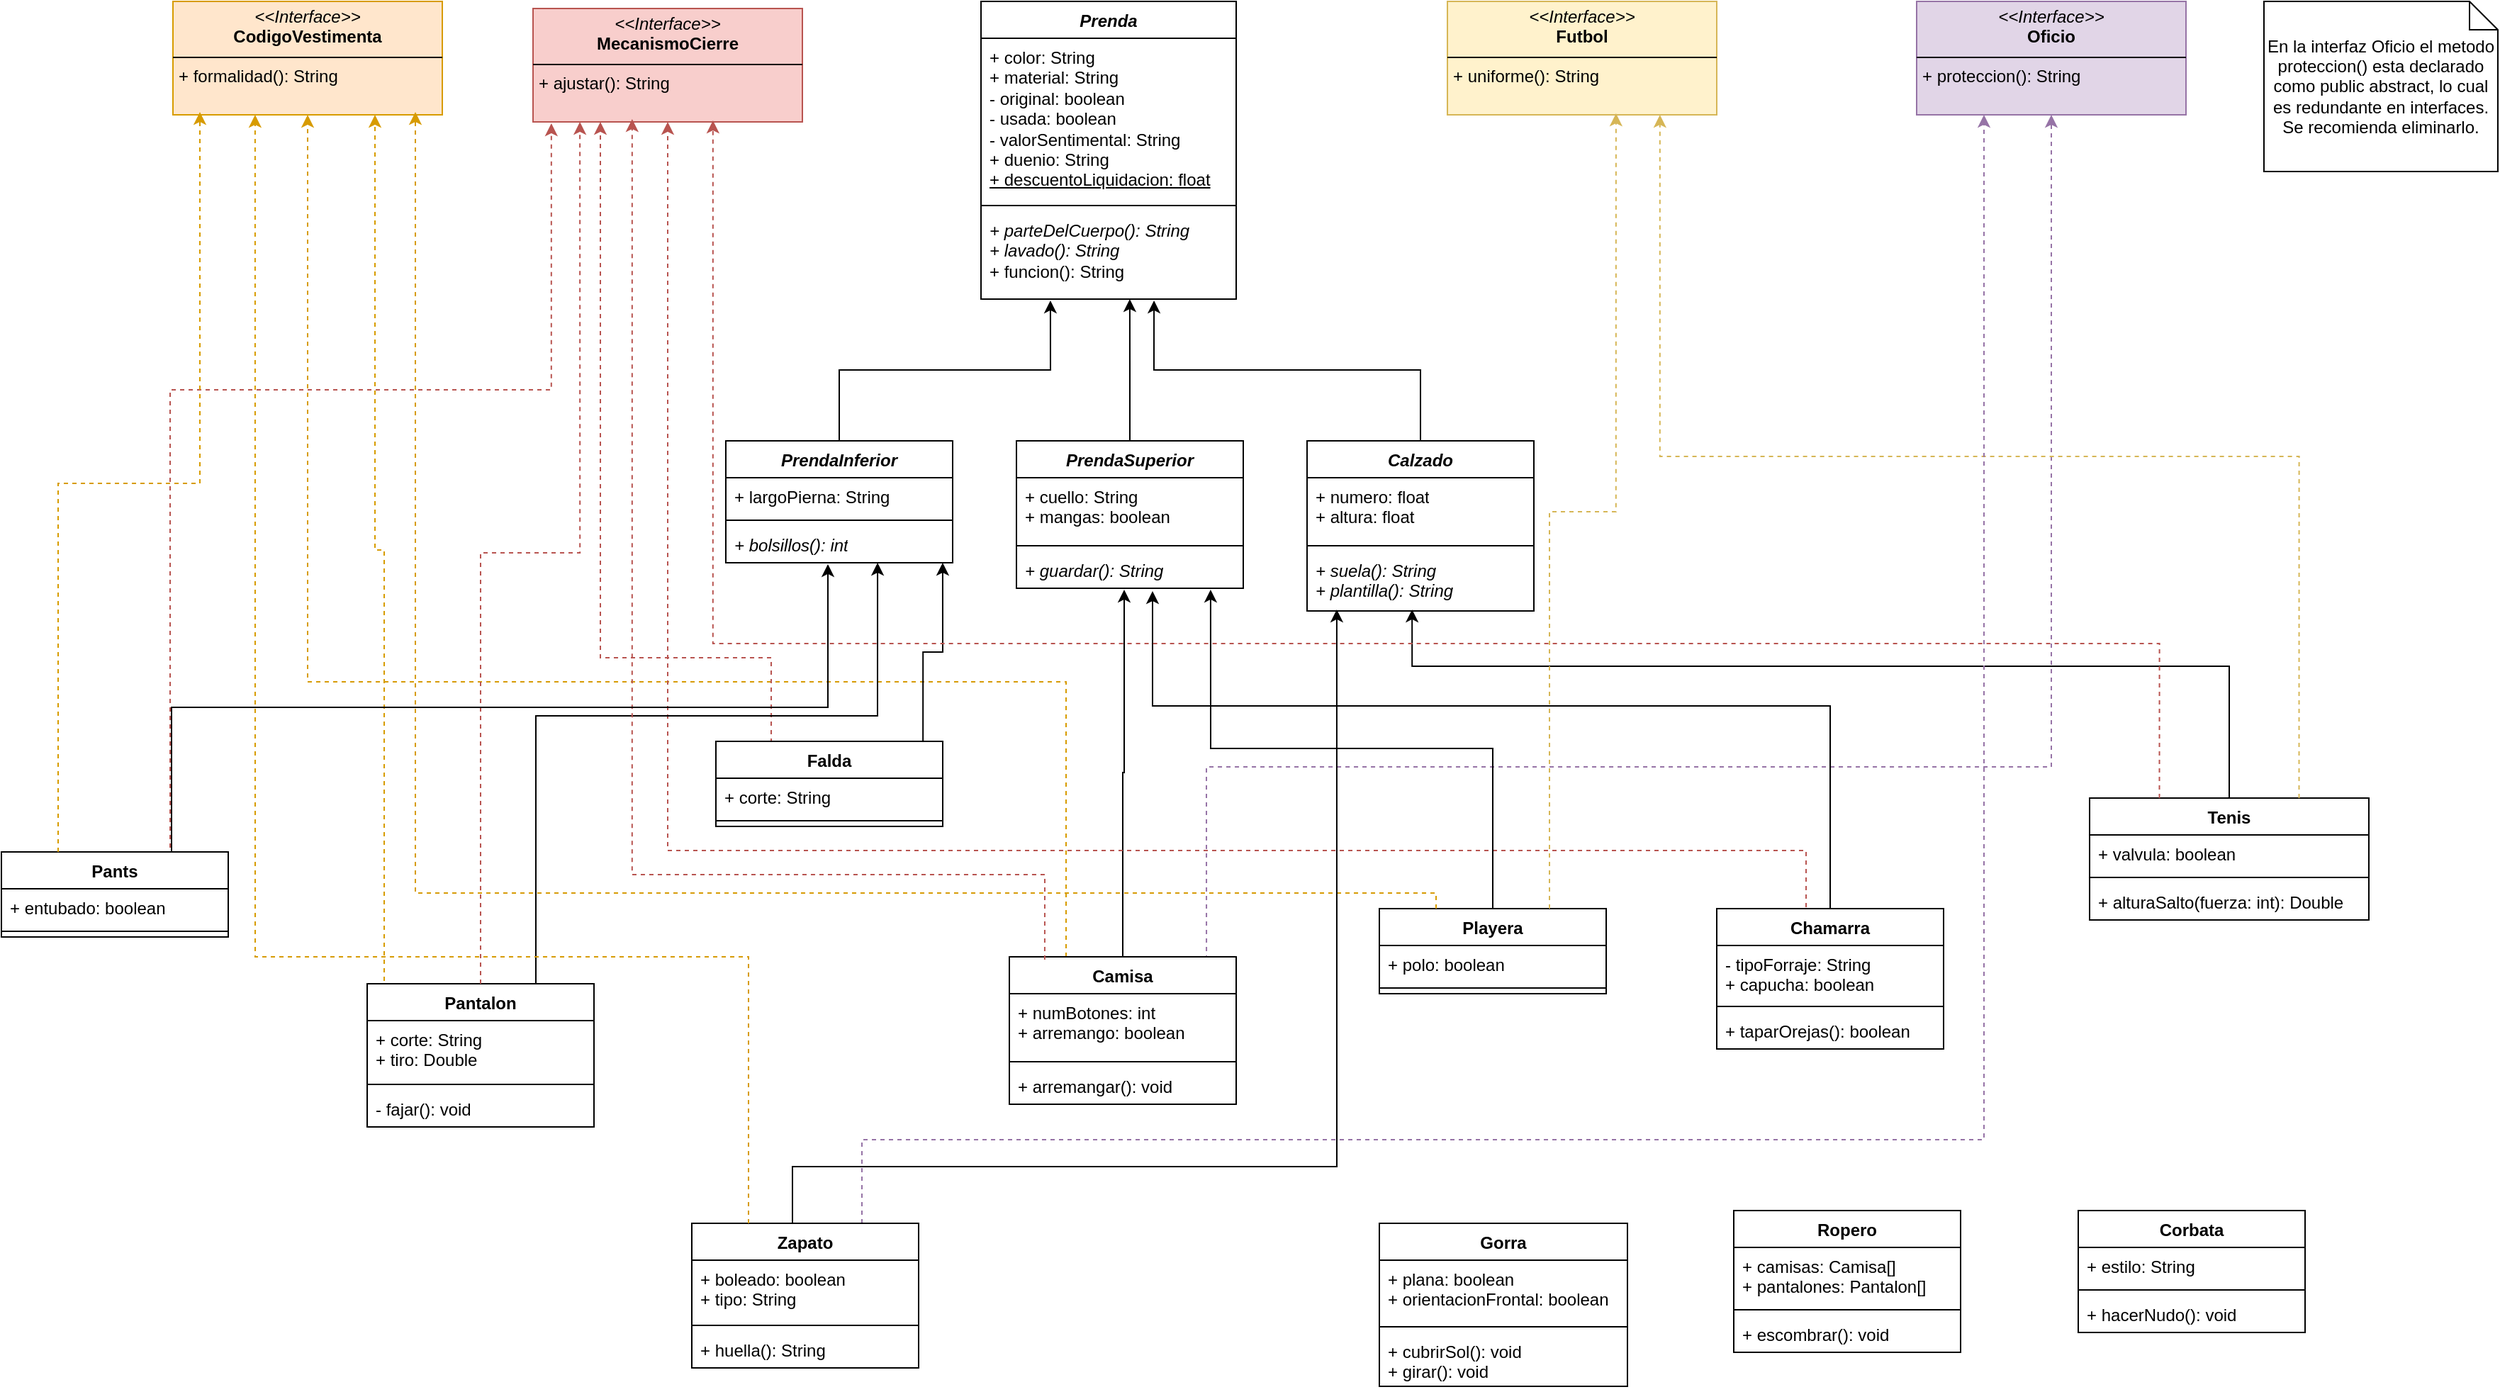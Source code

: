 <mxfile version="24.6.4" type="github">
  <diagram name="Page-1" id="Pg7Gvq5NjTDz21ge2rVp">
    <mxGraphModel dx="1834" dy="789" grid="0" gridSize="10" guides="1" tooltips="1" connect="1" arrows="1" fold="1" page="0" pageScale="1" pageWidth="850" pageHeight="1100" math="0" shadow="0">
      <root>
        <mxCell id="0" />
        <mxCell id="1" parent="0" />
        <mxCell id="J6csCWgUjrJ-LLhvEUAM-5" value="&lt;i&gt;Prenda&lt;/i&gt;" style="swimlane;fontStyle=1;align=center;verticalAlign=top;childLayout=stackLayout;horizontal=1;startSize=26;horizontalStack=0;resizeParent=1;resizeParentMax=0;resizeLast=0;collapsible=1;marginBottom=0;whiteSpace=wrap;html=1;" vertex="1" parent="1">
          <mxGeometry x="320" y="10" width="180" height="210" as="geometry" />
        </mxCell>
        <mxCell id="J6csCWgUjrJ-LLhvEUAM-6" value="+ color: String&lt;div&gt;+ material: String&lt;/div&gt;&lt;div&gt;- original: boolean&lt;/div&gt;&lt;div&gt;- usada: boolean&lt;/div&gt;&lt;div&gt;- valorSentimental: String&lt;/div&gt;&lt;div&gt;+ duenio: String&lt;/div&gt;&lt;div&gt;&lt;u&gt;+ descuentoLiquidacion: float&lt;/u&gt;&lt;/div&gt;" style="text;strokeColor=none;fillColor=none;align=left;verticalAlign=top;spacingLeft=4;spacingRight=4;overflow=hidden;rotatable=0;points=[[0,0.5],[1,0.5]];portConstraint=eastwest;whiteSpace=wrap;html=1;" vertex="1" parent="J6csCWgUjrJ-LLhvEUAM-5">
          <mxGeometry y="26" width="180" height="114" as="geometry" />
        </mxCell>
        <mxCell id="J6csCWgUjrJ-LLhvEUAM-7" value="" style="line;strokeWidth=1;fillColor=none;align=left;verticalAlign=middle;spacingTop=-1;spacingLeft=3;spacingRight=3;rotatable=0;labelPosition=right;points=[];portConstraint=eastwest;strokeColor=inherit;" vertex="1" parent="J6csCWgUjrJ-LLhvEUAM-5">
          <mxGeometry y="140" width="180" height="8" as="geometry" />
        </mxCell>
        <mxCell id="J6csCWgUjrJ-LLhvEUAM-8" value="&lt;i&gt;+ parteDelCuerpo(): String&lt;/i&gt;&lt;div&gt;&lt;i&gt;+ lavado(): String&lt;/i&gt;&lt;/div&gt;&lt;div&gt;+ funcion(): String&lt;/div&gt;" style="text;strokeColor=none;fillColor=none;align=left;verticalAlign=top;spacingLeft=4;spacingRight=4;overflow=hidden;rotatable=0;points=[[0,0.5],[1,0.5]];portConstraint=eastwest;whiteSpace=wrap;html=1;" vertex="1" parent="J6csCWgUjrJ-LLhvEUAM-5">
          <mxGeometry y="148" width="180" height="62" as="geometry" />
        </mxCell>
        <mxCell id="J6csCWgUjrJ-LLhvEUAM-9" value="&lt;i&gt;PrendaInferior&lt;/i&gt;" style="swimlane;fontStyle=1;align=center;verticalAlign=top;childLayout=stackLayout;horizontal=1;startSize=26;horizontalStack=0;resizeParent=1;resizeParentMax=0;resizeLast=0;collapsible=1;marginBottom=0;whiteSpace=wrap;html=1;" vertex="1" parent="1">
          <mxGeometry x="140" y="320" width="160" height="86" as="geometry" />
        </mxCell>
        <mxCell id="J6csCWgUjrJ-LLhvEUAM-10" value="+ largoPierna: String" style="text;strokeColor=none;fillColor=none;align=left;verticalAlign=top;spacingLeft=4;spacingRight=4;overflow=hidden;rotatable=0;points=[[0,0.5],[1,0.5]];portConstraint=eastwest;whiteSpace=wrap;html=1;" vertex="1" parent="J6csCWgUjrJ-LLhvEUAM-9">
          <mxGeometry y="26" width="160" height="26" as="geometry" />
        </mxCell>
        <mxCell id="J6csCWgUjrJ-LLhvEUAM-11" value="" style="line;strokeWidth=1;fillColor=none;align=left;verticalAlign=middle;spacingTop=-1;spacingLeft=3;spacingRight=3;rotatable=0;labelPosition=right;points=[];portConstraint=eastwest;strokeColor=inherit;" vertex="1" parent="J6csCWgUjrJ-LLhvEUAM-9">
          <mxGeometry y="52" width="160" height="8" as="geometry" />
        </mxCell>
        <mxCell id="J6csCWgUjrJ-LLhvEUAM-12" value="&lt;i&gt;+ bolsillos(): int&lt;/i&gt;" style="text;strokeColor=none;fillColor=none;align=left;verticalAlign=top;spacingLeft=4;spacingRight=4;overflow=hidden;rotatable=0;points=[[0,0.5],[1,0.5]];portConstraint=eastwest;whiteSpace=wrap;html=1;" vertex="1" parent="J6csCWgUjrJ-LLhvEUAM-9">
          <mxGeometry y="60" width="160" height="26" as="geometry" />
        </mxCell>
        <mxCell id="J6csCWgUjrJ-LLhvEUAM-13" value="&lt;i&gt;PrendaSuperior&lt;/i&gt;" style="swimlane;fontStyle=1;align=center;verticalAlign=top;childLayout=stackLayout;horizontal=1;startSize=26;horizontalStack=0;resizeParent=1;resizeParentMax=0;resizeLast=0;collapsible=1;marginBottom=0;whiteSpace=wrap;html=1;" vertex="1" parent="1">
          <mxGeometry x="345" y="320" width="160" height="104" as="geometry" />
        </mxCell>
        <mxCell id="J6csCWgUjrJ-LLhvEUAM-14" value="+ cuello: String&lt;div&gt;+ mangas: boolean&lt;/div&gt;" style="text;strokeColor=none;fillColor=none;align=left;verticalAlign=top;spacingLeft=4;spacingRight=4;overflow=hidden;rotatable=0;points=[[0,0.5],[1,0.5]];portConstraint=eastwest;whiteSpace=wrap;html=1;" vertex="1" parent="J6csCWgUjrJ-LLhvEUAM-13">
          <mxGeometry y="26" width="160" height="44" as="geometry" />
        </mxCell>
        <mxCell id="J6csCWgUjrJ-LLhvEUAM-15" value="" style="line;strokeWidth=1;fillColor=none;align=left;verticalAlign=middle;spacingTop=-1;spacingLeft=3;spacingRight=3;rotatable=0;labelPosition=right;points=[];portConstraint=eastwest;strokeColor=inherit;" vertex="1" parent="J6csCWgUjrJ-LLhvEUAM-13">
          <mxGeometry y="70" width="160" height="8" as="geometry" />
        </mxCell>
        <mxCell id="J6csCWgUjrJ-LLhvEUAM-16" value="&lt;i&gt;+ guardar(): String&lt;/i&gt;" style="text;strokeColor=none;fillColor=none;align=left;verticalAlign=top;spacingLeft=4;spacingRight=4;overflow=hidden;rotatable=0;points=[[0,0.5],[1,0.5]];portConstraint=eastwest;whiteSpace=wrap;html=1;" vertex="1" parent="J6csCWgUjrJ-LLhvEUAM-13">
          <mxGeometry y="78" width="160" height="26" as="geometry" />
        </mxCell>
        <mxCell id="J6csCWgUjrJ-LLhvEUAM-17" style="edgeStyle=orthogonalEdgeStyle;rounded=0;orthogonalLoop=1;jettySize=auto;html=1;exitX=0.5;exitY=0;exitDx=0;exitDy=0;entryX=0.272;entryY=1.016;entryDx=0;entryDy=0;entryPerimeter=0;" edge="1" parent="1" source="J6csCWgUjrJ-LLhvEUAM-9" target="J6csCWgUjrJ-LLhvEUAM-8">
          <mxGeometry relative="1" as="geometry" />
        </mxCell>
        <mxCell id="J6csCWgUjrJ-LLhvEUAM-19" style="edgeStyle=orthogonalEdgeStyle;rounded=0;orthogonalLoop=1;jettySize=auto;html=1;exitX=0.5;exitY=0;exitDx=0;exitDy=0;entryX=0.583;entryY=1;entryDx=0;entryDy=0;entryPerimeter=0;" edge="1" parent="1" source="J6csCWgUjrJ-LLhvEUAM-13" target="J6csCWgUjrJ-LLhvEUAM-8">
          <mxGeometry relative="1" as="geometry" />
        </mxCell>
        <mxCell id="J6csCWgUjrJ-LLhvEUAM-20" value="&lt;i&gt;Calzado&lt;/i&gt;" style="swimlane;fontStyle=1;align=center;verticalAlign=top;childLayout=stackLayout;horizontal=1;startSize=26;horizontalStack=0;resizeParent=1;resizeParentMax=0;resizeLast=0;collapsible=1;marginBottom=0;whiteSpace=wrap;html=1;" vertex="1" parent="1">
          <mxGeometry x="550" y="320" width="160" height="120" as="geometry" />
        </mxCell>
        <mxCell id="J6csCWgUjrJ-LLhvEUAM-21" value="+ numero: float&lt;div&gt;+ altura: float&lt;/div&gt;" style="text;strokeColor=none;fillColor=none;align=left;verticalAlign=top;spacingLeft=4;spacingRight=4;overflow=hidden;rotatable=0;points=[[0,0.5],[1,0.5]];portConstraint=eastwest;whiteSpace=wrap;html=1;" vertex="1" parent="J6csCWgUjrJ-LLhvEUAM-20">
          <mxGeometry y="26" width="160" height="44" as="geometry" />
        </mxCell>
        <mxCell id="J6csCWgUjrJ-LLhvEUAM-22" value="" style="line;strokeWidth=1;fillColor=none;align=left;verticalAlign=middle;spacingTop=-1;spacingLeft=3;spacingRight=3;rotatable=0;labelPosition=right;points=[];portConstraint=eastwest;strokeColor=inherit;" vertex="1" parent="J6csCWgUjrJ-LLhvEUAM-20">
          <mxGeometry y="70" width="160" height="8" as="geometry" />
        </mxCell>
        <mxCell id="J6csCWgUjrJ-LLhvEUAM-23" value="&lt;i&gt;+ suela(): String&lt;/i&gt;&lt;div&gt;&lt;i&gt;+ plantilla(): String&lt;/i&gt;&lt;/div&gt;" style="text;strokeColor=none;fillColor=none;align=left;verticalAlign=top;spacingLeft=4;spacingRight=4;overflow=hidden;rotatable=0;points=[[0,0.5],[1,0.5]];portConstraint=eastwest;whiteSpace=wrap;html=1;" vertex="1" parent="J6csCWgUjrJ-LLhvEUAM-20">
          <mxGeometry y="78" width="160" height="42" as="geometry" />
        </mxCell>
        <mxCell id="J6csCWgUjrJ-LLhvEUAM-24" style="edgeStyle=orthogonalEdgeStyle;rounded=0;orthogonalLoop=1;jettySize=auto;html=1;exitX=0.5;exitY=0;exitDx=0;exitDy=0;entryX=0.678;entryY=1.016;entryDx=0;entryDy=0;entryPerimeter=0;" edge="1" parent="1" source="J6csCWgUjrJ-LLhvEUAM-20" target="J6csCWgUjrJ-LLhvEUAM-8">
          <mxGeometry relative="1" as="geometry" />
        </mxCell>
        <mxCell id="J6csCWgUjrJ-LLhvEUAM-25" value="&lt;p style=&quot;margin:0px;margin-top:4px;text-align:center;&quot;&gt;&lt;i&gt;&amp;lt;&amp;lt;Interface&amp;gt;&amp;gt;&lt;/i&gt;&lt;br&gt;&lt;b&gt;CodigoVestimenta&lt;/b&gt;&lt;/p&gt;&lt;hr size=&quot;1&quot; style=&quot;border-style:solid;&quot;&gt;&lt;p style=&quot;margin:0px;margin-left:4px;&quot;&gt;+ formalidad(): String&lt;br&gt;&lt;/p&gt;" style="verticalAlign=top;align=left;overflow=fill;html=1;whiteSpace=wrap;fillColor=#ffe6cc;strokeColor=#d79b00;" vertex="1" parent="1">
          <mxGeometry x="-250" y="10" width="190" height="80" as="geometry" />
        </mxCell>
        <mxCell id="J6csCWgUjrJ-LLhvEUAM-27" value="&lt;p style=&quot;margin:0px;margin-top:4px;text-align:center;&quot;&gt;&lt;i&gt;&amp;lt;&amp;lt;Interface&amp;gt;&amp;gt;&lt;/i&gt;&lt;br&gt;&lt;b&gt;Futbol&lt;/b&gt;&lt;/p&gt;&lt;hr size=&quot;1&quot; style=&quot;border-style:solid;&quot;&gt;&lt;p style=&quot;margin:0px;margin-left:4px;&quot;&gt;+ uniforme(): String&lt;br&gt;&lt;/p&gt;" style="verticalAlign=top;align=left;overflow=fill;html=1;whiteSpace=wrap;fillColor=#fff2cc;strokeColor=#d6b656;" vertex="1" parent="1">
          <mxGeometry x="649" y="10" width="190" height="80" as="geometry" />
        </mxCell>
        <mxCell id="J6csCWgUjrJ-LLhvEUAM-28" value="&lt;p style=&quot;margin:0px;margin-top:4px;text-align:center;&quot;&gt;&lt;i&gt;&amp;lt;&amp;lt;Interface&amp;gt;&amp;gt;&lt;/i&gt;&lt;br&gt;&lt;b&gt;MecanismoCierre&lt;/b&gt;&lt;/p&gt;&lt;hr size=&quot;1&quot; style=&quot;border-style:solid;&quot;&gt;&lt;p style=&quot;margin:0px;margin-left:4px;&quot;&gt;&lt;span style=&quot;background-color: initial;&quot;&gt;+ ajustar(): String&lt;/span&gt;&lt;/p&gt;" style="verticalAlign=top;align=left;overflow=fill;html=1;whiteSpace=wrap;fillColor=#f8cecc;strokeColor=#b85450;" vertex="1" parent="1">
          <mxGeometry x="4" y="15" width="190" height="80" as="geometry" />
        </mxCell>
        <mxCell id="J6csCWgUjrJ-LLhvEUAM-29" value="&lt;p style=&quot;margin:0px;margin-top:4px;text-align:center;&quot;&gt;&lt;i&gt;&amp;lt;&amp;lt;Interface&amp;gt;&amp;gt;&lt;/i&gt;&lt;br&gt;&lt;b&gt;Oficio&lt;/b&gt;&lt;/p&gt;&lt;hr size=&quot;1&quot; style=&quot;border-style:solid;&quot;&gt;&lt;p style=&quot;margin:0px;margin-left:4px;&quot;&gt;+ proteccion(): String&lt;br&gt;&lt;/p&gt;" style="verticalAlign=top;align=left;overflow=fill;html=1;whiteSpace=wrap;fillColor=#e1d5e7;strokeColor=#9673a6;" vertex="1" parent="1">
          <mxGeometry x="980" y="10" width="190" height="80" as="geometry" />
        </mxCell>
        <mxCell id="J6csCWgUjrJ-LLhvEUAM-39" style="edgeStyle=orthogonalEdgeStyle;rounded=0;orthogonalLoop=1;jettySize=auto;html=1;exitX=0.25;exitY=0;exitDx=0;exitDy=0;entryX=0.5;entryY=1;entryDx=0;entryDy=0;dashed=1;fillColor=#ffe6cc;strokeColor=#d79b00;" edge="1" parent="1" source="J6csCWgUjrJ-LLhvEUAM-30" target="J6csCWgUjrJ-LLhvEUAM-25">
          <mxGeometry relative="1" as="geometry">
            <Array as="points">
              <mxPoint x="380" y="490" />
              <mxPoint x="-155" y="490" />
            </Array>
          </mxGeometry>
        </mxCell>
        <mxCell id="J6csCWgUjrJ-LLhvEUAM-41" style="edgeStyle=orthogonalEdgeStyle;rounded=0;orthogonalLoop=1;jettySize=auto;html=1;entryX=0.5;entryY=1;entryDx=0;entryDy=0;dashed=1;fillColor=#e1d5e7;strokeColor=#9673a6;exitX=0.869;exitY=0.019;exitDx=0;exitDy=0;exitPerimeter=0;" edge="1" parent="1" source="J6csCWgUjrJ-LLhvEUAM-30" target="J6csCWgUjrJ-LLhvEUAM-29">
          <mxGeometry relative="1" as="geometry">
            <mxPoint x="468" y="646" as="sourcePoint" />
            <Array as="points">
              <mxPoint x="479" y="550" />
              <mxPoint x="1075" y="550" />
            </Array>
          </mxGeometry>
        </mxCell>
        <mxCell id="J6csCWgUjrJ-LLhvEUAM-30" value="Camisa" style="swimlane;fontStyle=1;align=center;verticalAlign=top;childLayout=stackLayout;horizontal=1;startSize=26;horizontalStack=0;resizeParent=1;resizeParentMax=0;resizeLast=0;collapsible=1;marginBottom=0;whiteSpace=wrap;html=1;" vertex="1" parent="1">
          <mxGeometry x="340" y="684" width="160" height="104" as="geometry" />
        </mxCell>
        <mxCell id="J6csCWgUjrJ-LLhvEUAM-31" value="+ numBotones: int&lt;div&gt;+ arremango: boolean&lt;/div&gt;" style="text;strokeColor=none;fillColor=none;align=left;verticalAlign=top;spacingLeft=4;spacingRight=4;overflow=hidden;rotatable=0;points=[[0,0.5],[1,0.5]];portConstraint=eastwest;whiteSpace=wrap;html=1;" vertex="1" parent="J6csCWgUjrJ-LLhvEUAM-30">
          <mxGeometry y="26" width="160" height="44" as="geometry" />
        </mxCell>
        <mxCell id="J6csCWgUjrJ-LLhvEUAM-32" value="" style="line;strokeWidth=1;fillColor=none;align=left;verticalAlign=middle;spacingTop=-1;spacingLeft=3;spacingRight=3;rotatable=0;labelPosition=right;points=[];portConstraint=eastwest;strokeColor=inherit;" vertex="1" parent="J6csCWgUjrJ-LLhvEUAM-30">
          <mxGeometry y="70" width="160" height="8" as="geometry" />
        </mxCell>
        <mxCell id="J6csCWgUjrJ-LLhvEUAM-33" value="+ arremangar(): void" style="text;strokeColor=none;fillColor=none;align=left;verticalAlign=top;spacingLeft=4;spacingRight=4;overflow=hidden;rotatable=0;points=[[0,0.5],[1,0.5]];portConstraint=eastwest;whiteSpace=wrap;html=1;" vertex="1" parent="J6csCWgUjrJ-LLhvEUAM-30">
          <mxGeometry y="78" width="160" height="26" as="geometry" />
        </mxCell>
        <mxCell id="J6csCWgUjrJ-LLhvEUAM-35" style="edgeStyle=orthogonalEdgeStyle;rounded=0;orthogonalLoop=1;jettySize=auto;html=1;exitX=0.5;exitY=0;exitDx=0;exitDy=0;entryX=0.475;entryY=1.038;entryDx=0;entryDy=0;entryPerimeter=0;" edge="1" parent="1" source="J6csCWgUjrJ-LLhvEUAM-30" target="J6csCWgUjrJ-LLhvEUAM-16">
          <mxGeometry relative="1" as="geometry" />
        </mxCell>
        <mxCell id="J6csCWgUjrJ-LLhvEUAM-36" value="En la interfaz Oficio el metodo proteccion() esta declarado como public abstract, lo cual es redundante en interfaces. Se recomienda eliminarlo." style="shape=note;size=20;whiteSpace=wrap;html=1;" vertex="1" parent="1">
          <mxGeometry x="1225" y="10" width="165" height="120" as="geometry" />
        </mxCell>
        <mxCell id="J6csCWgUjrJ-LLhvEUAM-81" style="edgeStyle=orthogonalEdgeStyle;rounded=0;orthogonalLoop=1;jettySize=auto;html=1;exitX=0.25;exitY=0;exitDx=0;exitDy=0;entryX=0.5;entryY=1;entryDx=0;entryDy=0;fillColor=#f8cecc;strokeColor=#b85450;dashed=1;" edge="1" parent="1" source="J6csCWgUjrJ-LLhvEUAM-42" target="J6csCWgUjrJ-LLhvEUAM-28">
          <mxGeometry relative="1" as="geometry">
            <Array as="points">
              <mxPoint x="902" y="609" />
              <mxPoint x="99" y="609" />
            </Array>
          </mxGeometry>
        </mxCell>
        <mxCell id="J6csCWgUjrJ-LLhvEUAM-42" value="Chamarra" style="swimlane;fontStyle=1;align=center;verticalAlign=top;childLayout=stackLayout;horizontal=1;startSize=26;horizontalStack=0;resizeParent=1;resizeParentMax=0;resizeLast=0;collapsible=1;marginBottom=0;whiteSpace=wrap;html=1;" vertex="1" parent="1">
          <mxGeometry x="839" y="650" width="160" height="99" as="geometry" />
        </mxCell>
        <mxCell id="J6csCWgUjrJ-LLhvEUAM-43" value="- tipoForraje: String&lt;div&gt;+ capucha: boolean&lt;/div&gt;" style="text;strokeColor=none;fillColor=none;align=left;verticalAlign=top;spacingLeft=4;spacingRight=4;overflow=hidden;rotatable=0;points=[[0,0.5],[1,0.5]];portConstraint=eastwest;whiteSpace=wrap;html=1;" vertex="1" parent="J6csCWgUjrJ-LLhvEUAM-42">
          <mxGeometry y="26" width="160" height="39" as="geometry" />
        </mxCell>
        <mxCell id="J6csCWgUjrJ-LLhvEUAM-44" value="" style="line;strokeWidth=1;fillColor=none;align=left;verticalAlign=middle;spacingTop=-1;spacingLeft=3;spacingRight=3;rotatable=0;labelPosition=right;points=[];portConstraint=eastwest;strokeColor=inherit;" vertex="1" parent="J6csCWgUjrJ-LLhvEUAM-42">
          <mxGeometry y="65" width="160" height="8" as="geometry" />
        </mxCell>
        <mxCell id="J6csCWgUjrJ-LLhvEUAM-45" value="+ taparOrejas(): boolean" style="text;strokeColor=none;fillColor=none;align=left;verticalAlign=top;spacingLeft=4;spacingRight=4;overflow=hidden;rotatable=0;points=[[0,0.5],[1,0.5]];portConstraint=eastwest;whiteSpace=wrap;html=1;" vertex="1" parent="J6csCWgUjrJ-LLhvEUAM-42">
          <mxGeometry y="73" width="160" height="26" as="geometry" />
        </mxCell>
        <mxCell id="J6csCWgUjrJ-LLhvEUAM-46" style="edgeStyle=orthogonalEdgeStyle;rounded=0;orthogonalLoop=1;jettySize=auto;html=1;exitX=0.5;exitY=0;exitDx=0;exitDy=0;entryX=0.6;entryY=1.077;entryDx=0;entryDy=0;entryPerimeter=0;" edge="1" parent="1" source="J6csCWgUjrJ-LLhvEUAM-42" target="J6csCWgUjrJ-LLhvEUAM-16">
          <mxGeometry relative="1" as="geometry">
            <Array as="points">
              <mxPoint x="800" y="507" />
              <mxPoint x="442" y="507" />
            </Array>
          </mxGeometry>
        </mxCell>
        <mxCell id="J6csCWgUjrJ-LLhvEUAM-48" value="Corbata" style="swimlane;fontStyle=1;align=center;verticalAlign=top;childLayout=stackLayout;horizontal=1;startSize=26;horizontalStack=0;resizeParent=1;resizeParentMax=0;resizeLast=0;collapsible=1;marginBottom=0;whiteSpace=wrap;html=1;" vertex="1" parent="1">
          <mxGeometry x="1094" y="863" width="160" height="86" as="geometry" />
        </mxCell>
        <mxCell id="J6csCWgUjrJ-LLhvEUAM-49" value="+ estilo: String" style="text;strokeColor=none;fillColor=none;align=left;verticalAlign=top;spacingLeft=4;spacingRight=4;overflow=hidden;rotatable=0;points=[[0,0.5],[1,0.5]];portConstraint=eastwest;whiteSpace=wrap;html=1;" vertex="1" parent="J6csCWgUjrJ-LLhvEUAM-48">
          <mxGeometry y="26" width="160" height="26" as="geometry" />
        </mxCell>
        <mxCell id="J6csCWgUjrJ-LLhvEUAM-50" value="" style="line;strokeWidth=1;fillColor=none;align=left;verticalAlign=middle;spacingTop=-1;spacingLeft=3;spacingRight=3;rotatable=0;labelPosition=right;points=[];portConstraint=eastwest;strokeColor=inherit;" vertex="1" parent="J6csCWgUjrJ-LLhvEUAM-48">
          <mxGeometry y="52" width="160" height="8" as="geometry" />
        </mxCell>
        <mxCell id="J6csCWgUjrJ-LLhvEUAM-51" value="+ hacerNudo(): void" style="text;strokeColor=none;fillColor=none;align=left;verticalAlign=top;spacingLeft=4;spacingRight=4;overflow=hidden;rotatable=0;points=[[0,0.5],[1,0.5]];portConstraint=eastwest;whiteSpace=wrap;html=1;" vertex="1" parent="J6csCWgUjrJ-LLhvEUAM-48">
          <mxGeometry y="60" width="160" height="26" as="geometry" />
        </mxCell>
        <mxCell id="J6csCWgUjrJ-LLhvEUAM-52" value="Ropero" style="swimlane;fontStyle=1;align=center;verticalAlign=top;childLayout=stackLayout;horizontal=1;startSize=26;horizontalStack=0;resizeParent=1;resizeParentMax=0;resizeLast=0;collapsible=1;marginBottom=0;whiteSpace=wrap;html=1;" vertex="1" parent="1">
          <mxGeometry x="851" y="863" width="160" height="100" as="geometry" />
        </mxCell>
        <mxCell id="J6csCWgUjrJ-LLhvEUAM-53" value="+ camisas: Camisa[]&lt;div&gt;+ pantalones: Pantalon[]&lt;/div&gt;" style="text;strokeColor=none;fillColor=none;align=left;verticalAlign=top;spacingLeft=4;spacingRight=4;overflow=hidden;rotatable=0;points=[[0,0.5],[1,0.5]];portConstraint=eastwest;whiteSpace=wrap;html=1;" vertex="1" parent="J6csCWgUjrJ-LLhvEUAM-52">
          <mxGeometry y="26" width="160" height="40" as="geometry" />
        </mxCell>
        <mxCell id="J6csCWgUjrJ-LLhvEUAM-54" value="" style="line;strokeWidth=1;fillColor=none;align=left;verticalAlign=middle;spacingTop=-1;spacingLeft=3;spacingRight=3;rotatable=0;labelPosition=right;points=[];portConstraint=eastwest;strokeColor=inherit;" vertex="1" parent="J6csCWgUjrJ-LLhvEUAM-52">
          <mxGeometry y="66" width="160" height="8" as="geometry" />
        </mxCell>
        <mxCell id="J6csCWgUjrJ-LLhvEUAM-55" value="+ escombrar(): void" style="text;strokeColor=none;fillColor=none;align=left;verticalAlign=top;spacingLeft=4;spacingRight=4;overflow=hidden;rotatable=0;points=[[0,0.5],[1,0.5]];portConstraint=eastwest;whiteSpace=wrap;html=1;" vertex="1" parent="J6csCWgUjrJ-LLhvEUAM-52">
          <mxGeometry y="74" width="160" height="26" as="geometry" />
        </mxCell>
        <mxCell id="J6csCWgUjrJ-LLhvEUAM-79" style="edgeStyle=orthogonalEdgeStyle;rounded=0;orthogonalLoop=1;jettySize=auto;html=1;exitX=0.25;exitY=0;exitDx=0;exitDy=0;entryX=0.25;entryY=1;entryDx=0;entryDy=0;fillColor=#f8cecc;strokeColor=#b85450;dashed=1;" edge="1" parent="1" source="J6csCWgUjrJ-LLhvEUAM-56" target="J6csCWgUjrJ-LLhvEUAM-28">
          <mxGeometry relative="1" as="geometry">
            <Array as="points">
              <mxPoint x="172" y="532" />
              <mxPoint x="172" y="473" />
              <mxPoint x="52" y="473" />
            </Array>
          </mxGeometry>
        </mxCell>
        <mxCell id="J6csCWgUjrJ-LLhvEUAM-56" value="Falda" style="swimlane;fontStyle=1;align=center;verticalAlign=top;childLayout=stackLayout;horizontal=1;startSize=26;horizontalStack=0;resizeParent=1;resizeParentMax=0;resizeLast=0;collapsible=1;marginBottom=0;whiteSpace=wrap;html=1;" vertex="1" parent="1">
          <mxGeometry x="133" y="532" width="160" height="60" as="geometry" />
        </mxCell>
        <mxCell id="J6csCWgUjrJ-LLhvEUAM-57" value="+ corte: String" style="text;strokeColor=none;fillColor=none;align=left;verticalAlign=top;spacingLeft=4;spacingRight=4;overflow=hidden;rotatable=0;points=[[0,0.5],[1,0.5]];portConstraint=eastwest;whiteSpace=wrap;html=1;" vertex="1" parent="J6csCWgUjrJ-LLhvEUAM-56">
          <mxGeometry y="26" width="160" height="26" as="geometry" />
        </mxCell>
        <mxCell id="J6csCWgUjrJ-LLhvEUAM-58" value="" style="line;strokeWidth=1;fillColor=none;align=left;verticalAlign=middle;spacingTop=-1;spacingLeft=3;spacingRight=3;rotatable=0;labelPosition=right;points=[];portConstraint=eastwest;strokeColor=inherit;" vertex="1" parent="J6csCWgUjrJ-LLhvEUAM-56">
          <mxGeometry y="52" width="160" height="8" as="geometry" />
        </mxCell>
        <mxCell id="J6csCWgUjrJ-LLhvEUAM-66" value="Gorra" style="swimlane;fontStyle=1;align=center;verticalAlign=top;childLayout=stackLayout;horizontal=1;startSize=26;horizontalStack=0;resizeParent=1;resizeParentMax=0;resizeLast=0;collapsible=1;marginBottom=0;whiteSpace=wrap;html=1;" vertex="1" parent="1">
          <mxGeometry x="601" y="872" width="175" height="115" as="geometry" />
        </mxCell>
        <mxCell id="J6csCWgUjrJ-LLhvEUAM-67" value="+ plana: boolean&lt;div&gt;+ orientacionFrontal: boolean&lt;/div&gt;" style="text;strokeColor=none;fillColor=none;align=left;verticalAlign=top;spacingLeft=4;spacingRight=4;overflow=hidden;rotatable=0;points=[[0,0.5],[1,0.5]];portConstraint=eastwest;whiteSpace=wrap;html=1;" vertex="1" parent="J6csCWgUjrJ-LLhvEUAM-66">
          <mxGeometry y="26" width="175" height="43" as="geometry" />
        </mxCell>
        <mxCell id="J6csCWgUjrJ-LLhvEUAM-68" value="" style="line;strokeWidth=1;fillColor=none;align=left;verticalAlign=middle;spacingTop=-1;spacingLeft=3;spacingRight=3;rotatable=0;labelPosition=right;points=[];portConstraint=eastwest;strokeColor=inherit;" vertex="1" parent="J6csCWgUjrJ-LLhvEUAM-66">
          <mxGeometry y="69" width="175" height="8" as="geometry" />
        </mxCell>
        <mxCell id="J6csCWgUjrJ-LLhvEUAM-69" value="+ cubrirSol(): void&lt;div&gt;+ girar(): void&lt;/div&gt;" style="text;strokeColor=none;fillColor=none;align=left;verticalAlign=top;spacingLeft=4;spacingRight=4;overflow=hidden;rotatable=0;points=[[0,0.5],[1,0.5]];portConstraint=eastwest;whiteSpace=wrap;html=1;" vertex="1" parent="J6csCWgUjrJ-LLhvEUAM-66">
          <mxGeometry y="77" width="175" height="38" as="geometry" />
        </mxCell>
        <mxCell id="J6csCWgUjrJ-LLhvEUAM-76" style="edgeStyle=orthogonalEdgeStyle;rounded=0;orthogonalLoop=1;jettySize=auto;html=1;exitX=0.25;exitY=0;exitDx=0;exitDy=0;entryX=0.75;entryY=1;entryDx=0;entryDy=0;fillColor=#ffe6cc;strokeColor=#d79b00;dashed=1;" edge="1" parent="1" source="J6csCWgUjrJ-LLhvEUAM-71" target="J6csCWgUjrJ-LLhvEUAM-25">
          <mxGeometry relative="1" as="geometry">
            <Array as="points">
              <mxPoint x="-101" y="703" />
              <mxPoint x="-101" y="397" />
              <mxPoint x="-107" y="397" />
            </Array>
          </mxGeometry>
        </mxCell>
        <mxCell id="J6csCWgUjrJ-LLhvEUAM-71" value="Pantalon" style="swimlane;fontStyle=1;align=center;verticalAlign=top;childLayout=stackLayout;horizontal=1;startSize=26;horizontalStack=0;resizeParent=1;resizeParentMax=0;resizeLast=0;collapsible=1;marginBottom=0;whiteSpace=wrap;html=1;" vertex="1" parent="1">
          <mxGeometry x="-113" y="703" width="160" height="101" as="geometry" />
        </mxCell>
        <mxCell id="J6csCWgUjrJ-LLhvEUAM-72" value="+ corte: String&lt;div&gt;+ tiro: Double&lt;/div&gt;" style="text;strokeColor=none;fillColor=none;align=left;verticalAlign=top;spacingLeft=4;spacingRight=4;overflow=hidden;rotatable=0;points=[[0,0.5],[1,0.5]];portConstraint=eastwest;whiteSpace=wrap;html=1;" vertex="1" parent="J6csCWgUjrJ-LLhvEUAM-71">
          <mxGeometry y="26" width="160" height="41" as="geometry" />
        </mxCell>
        <mxCell id="J6csCWgUjrJ-LLhvEUAM-73" value="" style="line;strokeWidth=1;fillColor=none;align=left;verticalAlign=middle;spacingTop=-1;spacingLeft=3;spacingRight=3;rotatable=0;labelPosition=right;points=[];portConstraint=eastwest;strokeColor=inherit;" vertex="1" parent="J6csCWgUjrJ-LLhvEUAM-71">
          <mxGeometry y="67" width="160" height="8" as="geometry" />
        </mxCell>
        <mxCell id="J6csCWgUjrJ-LLhvEUAM-74" value="- fajar(): void" style="text;strokeColor=none;fillColor=none;align=left;verticalAlign=top;spacingLeft=4;spacingRight=4;overflow=hidden;rotatable=0;points=[[0,0.5],[1,0.5]];portConstraint=eastwest;whiteSpace=wrap;html=1;" vertex="1" parent="J6csCWgUjrJ-LLhvEUAM-71">
          <mxGeometry y="75" width="160" height="26" as="geometry" />
        </mxCell>
        <mxCell id="J6csCWgUjrJ-LLhvEUAM-75" style="edgeStyle=orthogonalEdgeStyle;rounded=0;orthogonalLoop=1;jettySize=auto;html=1;exitX=0.75;exitY=0;exitDx=0;exitDy=0;entryX=0.669;entryY=1;entryDx=0;entryDy=0;entryPerimeter=0;" edge="1" parent="1" source="J6csCWgUjrJ-LLhvEUAM-71" target="J6csCWgUjrJ-LLhvEUAM-12">
          <mxGeometry relative="1" as="geometry">
            <Array as="points">
              <mxPoint x="6" y="514" />
              <mxPoint x="247" y="514" />
            </Array>
          </mxGeometry>
        </mxCell>
        <mxCell id="J6csCWgUjrJ-LLhvEUAM-78" style="edgeStyle=orthogonalEdgeStyle;rounded=0;orthogonalLoop=1;jettySize=auto;html=1;exitX=0.5;exitY=0;exitDx=0;exitDy=0;entryX=0.174;entryY=1;entryDx=0;entryDy=0;entryPerimeter=0;fillColor=#f8cecc;strokeColor=#b85450;dashed=1;" edge="1" parent="1" source="J6csCWgUjrJ-LLhvEUAM-71" target="J6csCWgUjrJ-LLhvEUAM-28">
          <mxGeometry relative="1" as="geometry" />
        </mxCell>
        <mxCell id="J6csCWgUjrJ-LLhvEUAM-80" style="edgeStyle=orthogonalEdgeStyle;rounded=0;orthogonalLoop=1;jettySize=auto;html=1;entryX=0.368;entryY=0.975;entryDx=0;entryDy=0;entryPerimeter=0;exitX=0.156;exitY=0.019;exitDx=0;exitDy=0;exitPerimeter=0;fillColor=#f8cecc;strokeColor=#b85450;dashed=1;" edge="1" parent="1" source="J6csCWgUjrJ-LLhvEUAM-30" target="J6csCWgUjrJ-LLhvEUAM-28">
          <mxGeometry relative="1" as="geometry">
            <mxPoint x="365" y="646" as="sourcePoint" />
            <Array as="points">
              <mxPoint x="365" y="626" />
              <mxPoint x="74" y="626" />
            </Array>
          </mxGeometry>
        </mxCell>
        <mxCell id="J6csCWgUjrJ-LLhvEUAM-90" style="edgeStyle=orthogonalEdgeStyle;rounded=0;orthogonalLoop=1;jettySize=auto;html=1;exitX=0.5;exitY=0;exitDx=0;exitDy=0;entryX=0.068;entryY=1.013;entryDx=0;entryDy=0;entryPerimeter=0;fillColor=#f8cecc;strokeColor=#b85450;dashed=1;" edge="1" parent="1" source="J6csCWgUjrJ-LLhvEUAM-82" target="J6csCWgUjrJ-LLhvEUAM-28">
          <mxGeometry relative="1" as="geometry">
            <mxPoint x="-15" y="114" as="targetPoint" />
            <Array as="points">
              <mxPoint x="-252" y="284" />
              <mxPoint x="17" y="284" />
            </Array>
          </mxGeometry>
        </mxCell>
        <mxCell id="J6csCWgUjrJ-LLhvEUAM-82" value="Pants" style="swimlane;fontStyle=1;align=center;verticalAlign=top;childLayout=stackLayout;horizontal=1;startSize=26;horizontalStack=0;resizeParent=1;resizeParentMax=0;resizeLast=0;collapsible=1;marginBottom=0;whiteSpace=wrap;html=1;" vertex="1" parent="1">
          <mxGeometry x="-371" y="610" width="160" height="60" as="geometry" />
        </mxCell>
        <mxCell id="J6csCWgUjrJ-LLhvEUAM-83" value="+ entubado: boolean" style="text;strokeColor=none;fillColor=none;align=left;verticalAlign=top;spacingLeft=4;spacingRight=4;overflow=hidden;rotatable=0;points=[[0,0.5],[1,0.5]];portConstraint=eastwest;whiteSpace=wrap;html=1;" vertex="1" parent="J6csCWgUjrJ-LLhvEUAM-82">
          <mxGeometry y="26" width="160" height="26" as="geometry" />
        </mxCell>
        <mxCell id="J6csCWgUjrJ-LLhvEUAM-84" value="" style="line;strokeWidth=1;fillColor=none;align=left;verticalAlign=middle;spacingTop=-1;spacingLeft=3;spacingRight=3;rotatable=0;labelPosition=right;points=[];portConstraint=eastwest;strokeColor=inherit;" vertex="1" parent="J6csCWgUjrJ-LLhvEUAM-82">
          <mxGeometry y="52" width="160" height="8" as="geometry" />
        </mxCell>
        <mxCell id="J6csCWgUjrJ-LLhvEUAM-86" style="edgeStyle=orthogonalEdgeStyle;rounded=0;orthogonalLoop=1;jettySize=auto;html=1;exitX=0.913;exitY=0;exitDx=0;exitDy=0;entryX=0.956;entryY=1;entryDx=0;entryDy=0;entryPerimeter=0;exitPerimeter=0;" edge="1" parent="1" source="J6csCWgUjrJ-LLhvEUAM-56" target="J6csCWgUjrJ-LLhvEUAM-12">
          <mxGeometry relative="1" as="geometry" />
        </mxCell>
        <mxCell id="J6csCWgUjrJ-LLhvEUAM-88" style="edgeStyle=orthogonalEdgeStyle;rounded=0;orthogonalLoop=1;jettySize=auto;html=1;exitX=0.75;exitY=0;exitDx=0;exitDy=0;entryX=0.45;entryY=1.038;entryDx=0;entryDy=0;entryPerimeter=0;" edge="1" parent="1" source="J6csCWgUjrJ-LLhvEUAM-82" target="J6csCWgUjrJ-LLhvEUAM-12">
          <mxGeometry relative="1" as="geometry" />
        </mxCell>
        <mxCell id="J6csCWgUjrJ-LLhvEUAM-89" style="edgeStyle=orthogonalEdgeStyle;rounded=0;orthogonalLoop=1;jettySize=auto;html=1;exitX=0.25;exitY=0;exitDx=0;exitDy=0;entryX=0.1;entryY=0.975;entryDx=0;entryDy=0;entryPerimeter=0;fillColor=#ffe6cc;strokeColor=#d79b00;dashed=1;" edge="1" parent="1" source="J6csCWgUjrJ-LLhvEUAM-82" target="J6csCWgUjrJ-LLhvEUAM-25">
          <mxGeometry relative="1" as="geometry" />
        </mxCell>
        <mxCell id="J6csCWgUjrJ-LLhvEUAM-91" value="Playera" style="swimlane;fontStyle=1;align=center;verticalAlign=top;childLayout=stackLayout;horizontal=1;startSize=26;horizontalStack=0;resizeParent=1;resizeParentMax=0;resizeLast=0;collapsible=1;marginBottom=0;whiteSpace=wrap;html=1;" vertex="1" parent="1">
          <mxGeometry x="601" y="650" width="160" height="60" as="geometry" />
        </mxCell>
        <mxCell id="J6csCWgUjrJ-LLhvEUAM-92" value="+ polo: boolean" style="text;strokeColor=none;fillColor=none;align=left;verticalAlign=top;spacingLeft=4;spacingRight=4;overflow=hidden;rotatable=0;points=[[0,0.5],[1,0.5]];portConstraint=eastwest;whiteSpace=wrap;html=1;" vertex="1" parent="J6csCWgUjrJ-LLhvEUAM-91">
          <mxGeometry y="26" width="160" height="26" as="geometry" />
        </mxCell>
        <mxCell id="J6csCWgUjrJ-LLhvEUAM-93" value="" style="line;strokeWidth=1;fillColor=none;align=left;verticalAlign=middle;spacingTop=-1;spacingLeft=3;spacingRight=3;rotatable=0;labelPosition=right;points=[];portConstraint=eastwest;strokeColor=inherit;" vertex="1" parent="J6csCWgUjrJ-LLhvEUAM-91">
          <mxGeometry y="52" width="160" height="8" as="geometry" />
        </mxCell>
        <mxCell id="J6csCWgUjrJ-LLhvEUAM-95" style="edgeStyle=orthogonalEdgeStyle;rounded=0;orthogonalLoop=1;jettySize=auto;html=1;exitX=0.5;exitY=0;exitDx=0;exitDy=0;entryX=0.856;entryY=1.038;entryDx=0;entryDy=0;entryPerimeter=0;" edge="1" parent="1" source="J6csCWgUjrJ-LLhvEUAM-91" target="J6csCWgUjrJ-LLhvEUAM-16">
          <mxGeometry relative="1" as="geometry" />
        </mxCell>
        <mxCell id="J6csCWgUjrJ-LLhvEUAM-97" style="edgeStyle=orthogonalEdgeStyle;rounded=0;orthogonalLoop=1;jettySize=auto;html=1;exitX=0.25;exitY=0;exitDx=0;exitDy=0;entryX=0.9;entryY=0.975;entryDx=0;entryDy=0;entryPerimeter=0;fillColor=#ffe6cc;strokeColor=#d79b00;dashed=1;" edge="1" parent="1" source="J6csCWgUjrJ-LLhvEUAM-91" target="J6csCWgUjrJ-LLhvEUAM-25">
          <mxGeometry relative="1" as="geometry">
            <Array as="points">
              <mxPoint x="641" y="639" />
              <mxPoint x="-79" y="639" />
            </Array>
          </mxGeometry>
        </mxCell>
        <mxCell id="J6csCWgUjrJ-LLhvEUAM-98" value="Tenis" style="swimlane;fontStyle=1;align=center;verticalAlign=top;childLayout=stackLayout;horizontal=1;startSize=26;horizontalStack=0;resizeParent=1;resizeParentMax=0;resizeLast=0;collapsible=1;marginBottom=0;whiteSpace=wrap;html=1;" vertex="1" parent="1">
          <mxGeometry x="1102" y="572" width="197" height="86" as="geometry" />
        </mxCell>
        <mxCell id="J6csCWgUjrJ-LLhvEUAM-99" value="+ valvula: boolean" style="text;strokeColor=none;fillColor=none;align=left;verticalAlign=top;spacingLeft=4;spacingRight=4;overflow=hidden;rotatable=0;points=[[0,0.5],[1,0.5]];portConstraint=eastwest;whiteSpace=wrap;html=1;" vertex="1" parent="J6csCWgUjrJ-LLhvEUAM-98">
          <mxGeometry y="26" width="197" height="26" as="geometry" />
        </mxCell>
        <mxCell id="J6csCWgUjrJ-LLhvEUAM-100" value="" style="line;strokeWidth=1;fillColor=none;align=left;verticalAlign=middle;spacingTop=-1;spacingLeft=3;spacingRight=3;rotatable=0;labelPosition=right;points=[];portConstraint=eastwest;strokeColor=inherit;" vertex="1" parent="J6csCWgUjrJ-LLhvEUAM-98">
          <mxGeometry y="52" width="197" height="8" as="geometry" />
        </mxCell>
        <mxCell id="J6csCWgUjrJ-LLhvEUAM-101" value="+ alturaSalto(fuerza: int): Double" style="text;strokeColor=none;fillColor=none;align=left;verticalAlign=top;spacingLeft=4;spacingRight=4;overflow=hidden;rotatable=0;points=[[0,0.5],[1,0.5]];portConstraint=eastwest;whiteSpace=wrap;html=1;" vertex="1" parent="J6csCWgUjrJ-LLhvEUAM-98">
          <mxGeometry y="60" width="197" height="26" as="geometry" />
        </mxCell>
        <mxCell id="J6csCWgUjrJ-LLhvEUAM-102" style="edgeStyle=orthogonalEdgeStyle;rounded=0;orthogonalLoop=1;jettySize=auto;html=1;exitX=0.5;exitY=0;exitDx=0;exitDy=0;entryX=0.463;entryY=0.976;entryDx=0;entryDy=0;entryPerimeter=0;" edge="1" parent="1" source="J6csCWgUjrJ-LLhvEUAM-98" target="J6csCWgUjrJ-LLhvEUAM-23">
          <mxGeometry relative="1" as="geometry">
            <Array as="points">
              <mxPoint x="1201" y="479" />
              <mxPoint x="624" y="479" />
            </Array>
          </mxGeometry>
        </mxCell>
        <mxCell id="J6csCWgUjrJ-LLhvEUAM-103" style="edgeStyle=orthogonalEdgeStyle;rounded=0;orthogonalLoop=1;jettySize=auto;html=1;exitX=0.75;exitY=0;exitDx=0;exitDy=0;entryX=0.789;entryY=1;entryDx=0;entryDy=0;entryPerimeter=0;fillColor=#fff2cc;strokeColor=#d6b656;dashed=1;" edge="1" parent="1" source="J6csCWgUjrJ-LLhvEUAM-98" target="J6csCWgUjrJ-LLhvEUAM-27">
          <mxGeometry relative="1" as="geometry" />
        </mxCell>
        <mxCell id="J6csCWgUjrJ-LLhvEUAM-104" style="edgeStyle=orthogonalEdgeStyle;rounded=0;orthogonalLoop=1;jettySize=auto;html=1;exitX=0.75;exitY=0;exitDx=0;exitDy=0;entryX=0.626;entryY=0.988;entryDx=0;entryDy=0;entryPerimeter=0;fillColor=#fff2cc;strokeColor=#d6b656;dashed=1;" edge="1" parent="1" source="J6csCWgUjrJ-LLhvEUAM-91" target="J6csCWgUjrJ-LLhvEUAM-27">
          <mxGeometry relative="1" as="geometry" />
        </mxCell>
        <mxCell id="J6csCWgUjrJ-LLhvEUAM-105" style="edgeStyle=orthogonalEdgeStyle;rounded=0;orthogonalLoop=1;jettySize=auto;html=1;exitX=0.25;exitY=0;exitDx=0;exitDy=0;entryX=0.668;entryY=0.988;entryDx=0;entryDy=0;entryPerimeter=0;dashed=1;fillColor=#f8cecc;strokeColor=#b85450;" edge="1" parent="1" source="J6csCWgUjrJ-LLhvEUAM-98" target="J6csCWgUjrJ-LLhvEUAM-28">
          <mxGeometry relative="1" as="geometry">
            <Array as="points">
              <mxPoint x="1151" y="463" />
              <mxPoint x="131" y="463" />
            </Array>
          </mxGeometry>
        </mxCell>
        <mxCell id="J6csCWgUjrJ-LLhvEUAM-113" style="edgeStyle=orthogonalEdgeStyle;rounded=0;orthogonalLoop=1;jettySize=auto;html=1;exitX=0.75;exitY=0;exitDx=0;exitDy=0;entryX=0.25;entryY=1;entryDx=0;entryDy=0;fillColor=#e1d5e7;strokeColor=#9673a6;dashed=1;" edge="1" parent="1" source="J6csCWgUjrJ-LLhvEUAM-106" target="J6csCWgUjrJ-LLhvEUAM-29">
          <mxGeometry relative="1" as="geometry">
            <Array as="points">
              <mxPoint x="236" y="813" />
              <mxPoint x="1028" y="813" />
            </Array>
          </mxGeometry>
        </mxCell>
        <mxCell id="J6csCWgUjrJ-LLhvEUAM-106" value="Zapato" style="swimlane;fontStyle=1;align=center;verticalAlign=top;childLayout=stackLayout;horizontal=1;startSize=26;horizontalStack=0;resizeParent=1;resizeParentMax=0;resizeLast=0;collapsible=1;marginBottom=0;whiteSpace=wrap;html=1;" vertex="1" parent="1">
          <mxGeometry x="116" y="872" width="160" height="102" as="geometry" />
        </mxCell>
        <mxCell id="J6csCWgUjrJ-LLhvEUAM-107" value="+ boleado: boolean&lt;div&gt;+ tipo: String&lt;/div&gt;" style="text;strokeColor=none;fillColor=none;align=left;verticalAlign=top;spacingLeft=4;spacingRight=4;overflow=hidden;rotatable=0;points=[[0,0.5],[1,0.5]];portConstraint=eastwest;whiteSpace=wrap;html=1;" vertex="1" parent="J6csCWgUjrJ-LLhvEUAM-106">
          <mxGeometry y="26" width="160" height="42" as="geometry" />
        </mxCell>
        <mxCell id="J6csCWgUjrJ-LLhvEUAM-108" value="" style="line;strokeWidth=1;fillColor=none;align=left;verticalAlign=middle;spacingTop=-1;spacingLeft=3;spacingRight=3;rotatable=0;labelPosition=right;points=[];portConstraint=eastwest;strokeColor=inherit;" vertex="1" parent="J6csCWgUjrJ-LLhvEUAM-106">
          <mxGeometry y="68" width="160" height="8" as="geometry" />
        </mxCell>
        <mxCell id="J6csCWgUjrJ-LLhvEUAM-109" value="+ huella(): String" style="text;strokeColor=none;fillColor=none;align=left;verticalAlign=top;spacingLeft=4;spacingRight=4;overflow=hidden;rotatable=0;points=[[0,0.5],[1,0.5]];portConstraint=eastwest;whiteSpace=wrap;html=1;" vertex="1" parent="J6csCWgUjrJ-LLhvEUAM-106">
          <mxGeometry y="76" width="160" height="26" as="geometry" />
        </mxCell>
        <mxCell id="J6csCWgUjrJ-LLhvEUAM-111" style="edgeStyle=orthogonalEdgeStyle;rounded=0;orthogonalLoop=1;jettySize=auto;html=1;exitX=0.5;exitY=0;exitDx=0;exitDy=0;entryX=0.131;entryY=0.976;entryDx=0;entryDy=0;entryPerimeter=0;" edge="1" parent="1" source="J6csCWgUjrJ-LLhvEUAM-106" target="J6csCWgUjrJ-LLhvEUAM-23">
          <mxGeometry relative="1" as="geometry">
            <Array as="points">
              <mxPoint x="187" y="872" />
              <mxPoint x="187" y="832" />
              <mxPoint x="571" y="832" />
            </Array>
          </mxGeometry>
        </mxCell>
        <mxCell id="J6csCWgUjrJ-LLhvEUAM-112" style="edgeStyle=orthogonalEdgeStyle;rounded=0;orthogonalLoop=1;jettySize=auto;html=1;exitX=0.25;exitY=0;exitDx=0;exitDy=0;entryX=0.305;entryY=1;entryDx=0;entryDy=0;entryPerimeter=0;dashed=1;fillColor=#ffe6cc;strokeColor=#d79b00;" edge="1" parent="1" source="J6csCWgUjrJ-LLhvEUAM-106" target="J6csCWgUjrJ-LLhvEUAM-25">
          <mxGeometry relative="1" as="geometry">
            <Array as="points">
              <mxPoint x="156" y="684" />
              <mxPoint x="-192" y="684" />
            </Array>
          </mxGeometry>
        </mxCell>
      </root>
    </mxGraphModel>
  </diagram>
</mxfile>
